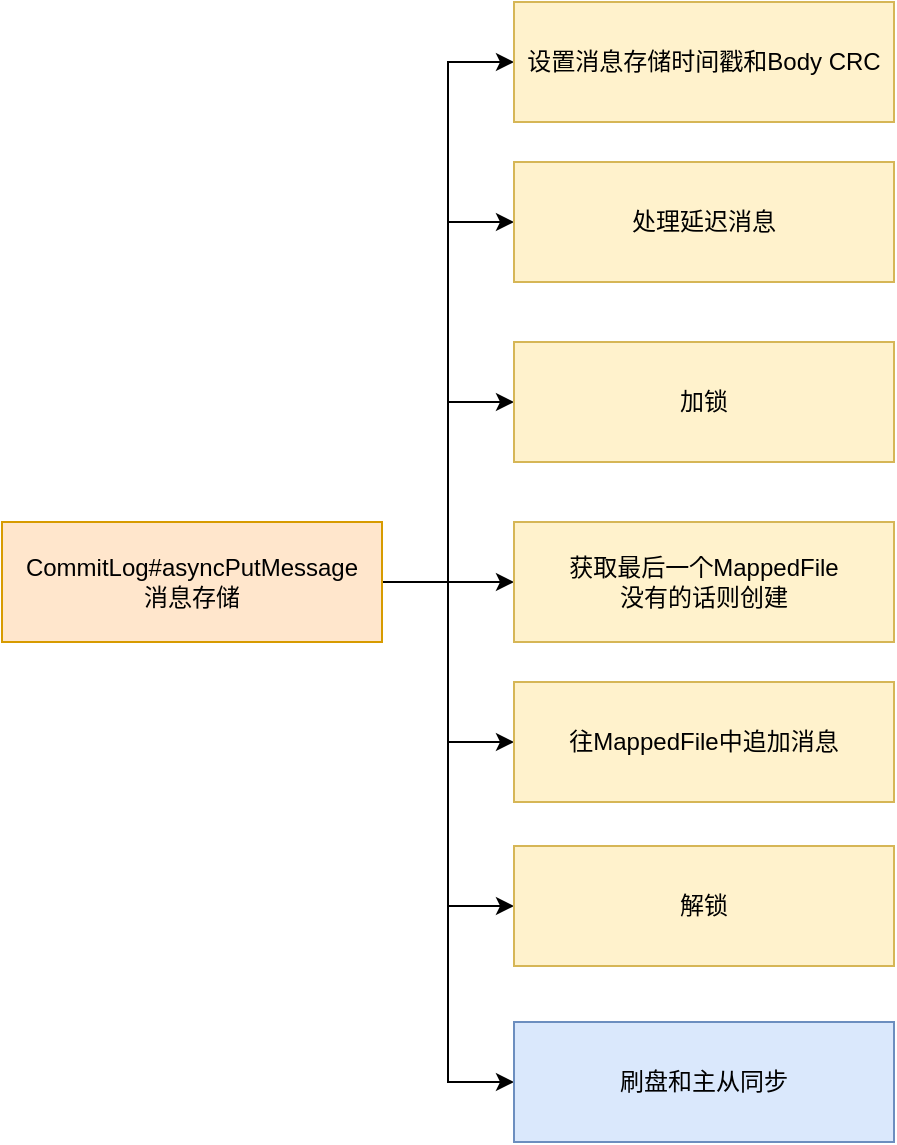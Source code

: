 <mxfile version="15.8.4" type="device"><diagram id="6fac0oAHpi0zbVeiWBub" name="第 1 页"><mxGraphModel dx="946" dy="625" grid="1" gridSize="10" guides="1" tooltips="1" connect="1" arrows="1" fold="1" page="1" pageScale="1" pageWidth="827" pageHeight="1169" math="0" shadow="0"><root><mxCell id="0"/><mxCell id="1" parent="0"/><mxCell id="CQiau_noHeXc80r-XlVL-1" style="edgeStyle=orthogonalEdgeStyle;rounded=0;orthogonalLoop=1;jettySize=auto;html=1;exitX=1;exitY=0.5;exitDx=0;exitDy=0;entryX=0;entryY=0.5;entryDx=0;entryDy=0;" edge="1" parent="1" source="CQiau_noHeXc80r-XlVL-8" target="CQiau_noHeXc80r-XlVL-9"><mxGeometry relative="1" as="geometry"/></mxCell><mxCell id="CQiau_noHeXc80r-XlVL-2" style="edgeStyle=orthogonalEdgeStyle;rounded=0;orthogonalLoop=1;jettySize=auto;html=1;exitX=1;exitY=0.5;exitDx=0;exitDy=0;entryX=0;entryY=0.5;entryDx=0;entryDy=0;" edge="1" parent="1" source="CQiau_noHeXc80r-XlVL-8" target="CQiau_noHeXc80r-XlVL-10"><mxGeometry relative="1" as="geometry"/></mxCell><mxCell id="CQiau_noHeXc80r-XlVL-3" style="edgeStyle=orthogonalEdgeStyle;rounded=0;orthogonalLoop=1;jettySize=auto;html=1;exitX=1;exitY=0.5;exitDx=0;exitDy=0;entryX=0;entryY=0.5;entryDx=0;entryDy=0;" edge="1" parent="1" source="CQiau_noHeXc80r-XlVL-8" target="CQiau_noHeXc80r-XlVL-11"><mxGeometry relative="1" as="geometry"/></mxCell><mxCell id="CQiau_noHeXc80r-XlVL-4" style="edgeStyle=orthogonalEdgeStyle;rounded=0;orthogonalLoop=1;jettySize=auto;html=1;exitX=1;exitY=0.5;exitDx=0;exitDy=0;entryX=0;entryY=0.5;entryDx=0;entryDy=0;" edge="1" parent="1" source="CQiau_noHeXc80r-XlVL-8" target="CQiau_noHeXc80r-XlVL-14"><mxGeometry relative="1" as="geometry"/></mxCell><mxCell id="CQiau_noHeXc80r-XlVL-5" style="edgeStyle=orthogonalEdgeStyle;rounded=0;orthogonalLoop=1;jettySize=auto;html=1;exitX=1;exitY=0.5;exitDx=0;exitDy=0;entryX=0;entryY=0.5;entryDx=0;entryDy=0;" edge="1" parent="1" source="CQiau_noHeXc80r-XlVL-8" target="CQiau_noHeXc80r-XlVL-15"><mxGeometry relative="1" as="geometry"/></mxCell><mxCell id="CQiau_noHeXc80r-XlVL-6" style="edgeStyle=orthogonalEdgeStyle;rounded=0;orthogonalLoop=1;jettySize=auto;html=1;exitX=1;exitY=0.5;exitDx=0;exitDy=0;entryX=0;entryY=0.5;entryDx=0;entryDy=0;" edge="1" parent="1" source="CQiau_noHeXc80r-XlVL-8" target="CQiau_noHeXc80r-XlVL-12"><mxGeometry relative="1" as="geometry"/></mxCell><mxCell id="CQiau_noHeXc80r-XlVL-7" style="edgeStyle=orthogonalEdgeStyle;rounded=0;orthogonalLoop=1;jettySize=auto;html=1;exitX=1;exitY=0.5;exitDx=0;exitDy=0;entryX=0;entryY=0.5;entryDx=0;entryDy=0;" edge="1" parent="1" source="CQiau_noHeXc80r-XlVL-8" target="CQiau_noHeXc80r-XlVL-13"><mxGeometry relative="1" as="geometry"/></mxCell><mxCell id="CQiau_noHeXc80r-XlVL-8" value="CommitLog#asyncPutMessage&lt;br&gt;消息存储" style="rounded=0;whiteSpace=wrap;html=1;fillColor=#ffe6cc;strokeColor=#d79b00;" vertex="1" parent="1"><mxGeometry x="94" y="360" width="190" height="60" as="geometry"/></mxCell><mxCell id="CQiau_noHeXc80r-XlVL-9" value="设置消息存储时间戳和Body CRC" style="rounded=0;whiteSpace=wrap;html=1;fillColor=#fff2cc;strokeColor=#d6b656;" vertex="1" parent="1"><mxGeometry x="350" y="100" width="190" height="60" as="geometry"/></mxCell><mxCell id="CQiau_noHeXc80r-XlVL-10" value="处理延迟消息" style="rounded=0;whiteSpace=wrap;html=1;fillColor=#fff2cc;strokeColor=#d6b656;" vertex="1" parent="1"><mxGeometry x="350" y="180" width="190" height="60" as="geometry"/></mxCell><mxCell id="CQiau_noHeXc80r-XlVL-11" value="加锁" style="rounded=0;whiteSpace=wrap;html=1;fillColor=#fff2cc;strokeColor=#d6b656;" vertex="1" parent="1"><mxGeometry x="350" y="270" width="190" height="60" as="geometry"/></mxCell><mxCell id="CQiau_noHeXc80r-XlVL-12" value="解锁" style="rounded=0;whiteSpace=wrap;html=1;fillColor=#fff2cc;strokeColor=#d6b656;" vertex="1" parent="1"><mxGeometry x="350" y="522" width="190" height="60" as="geometry"/></mxCell><mxCell id="CQiau_noHeXc80r-XlVL-13" value="刷盘和主从同步" style="rounded=0;whiteSpace=wrap;html=1;fillColor=#dae8fc;strokeColor=#6c8ebf;" vertex="1" parent="1"><mxGeometry x="350" y="610" width="190" height="60" as="geometry"/></mxCell><mxCell id="CQiau_noHeXc80r-XlVL-14" value="获取最后一个MappedFile&lt;br&gt;没有的话则创建" style="rounded=0;whiteSpace=wrap;html=1;fillColor=#fff2cc;strokeColor=#d6b656;" vertex="1" parent="1"><mxGeometry x="350" y="360" width="190" height="60" as="geometry"/></mxCell><mxCell id="CQiau_noHeXc80r-XlVL-15" value="往MappedFile中追加消息" style="rounded=0;whiteSpace=wrap;html=1;fillColor=#fff2cc;strokeColor=#d6b656;" vertex="1" parent="1"><mxGeometry x="350" y="440" width="190" height="60" as="geometry"/></mxCell></root></mxGraphModel></diagram></mxfile>